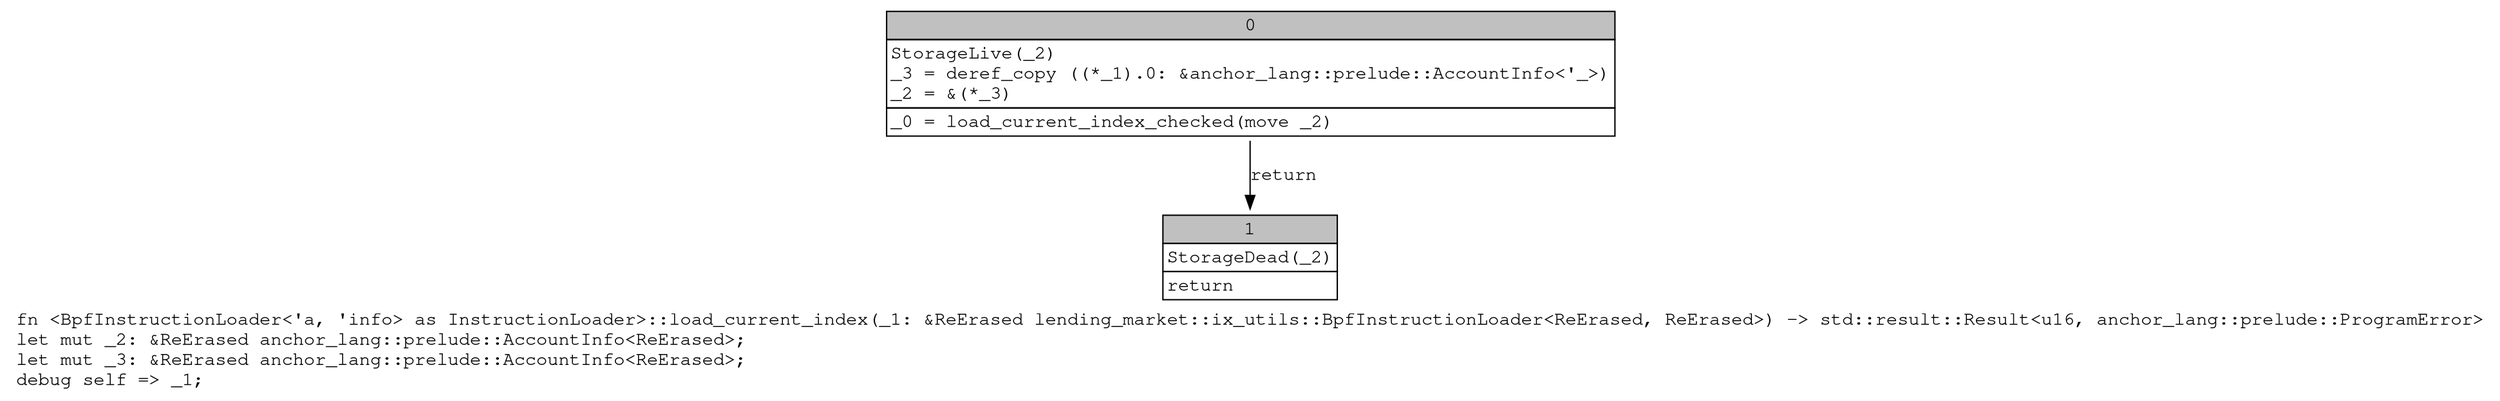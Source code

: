 digraph Mir_0_1132 {
    graph [fontname="Courier, monospace"];
    node [fontname="Courier, monospace"];
    edge [fontname="Courier, monospace"];
    label=<fn &lt;BpfInstructionLoader&lt;'a, 'info&gt; as InstructionLoader&gt;::load_current_index(_1: &amp;ReErased lending_market::ix_utils::BpfInstructionLoader&lt;ReErased, ReErased&gt;) -&gt; std::result::Result&lt;u16, anchor_lang::prelude::ProgramError&gt;<br align="left"/>let mut _2: &amp;ReErased anchor_lang::prelude::AccountInfo&lt;ReErased&gt;;<br align="left"/>let mut _3: &amp;ReErased anchor_lang::prelude::AccountInfo&lt;ReErased&gt;;<br align="left"/>debug self =&gt; _1;<br align="left"/>>;
    bb0__0_1132 [shape="none", label=<<table border="0" cellborder="1" cellspacing="0"><tr><td bgcolor="gray" align="center" colspan="1">0</td></tr><tr><td align="left" balign="left">StorageLive(_2)<br/>_3 = deref_copy ((*_1).0: &amp;anchor_lang::prelude::AccountInfo&lt;'_&gt;)<br/>_2 = &amp;(*_3)<br/></td></tr><tr><td align="left">_0 = load_current_index_checked(move _2)</td></tr></table>>];
    bb1__0_1132 [shape="none", label=<<table border="0" cellborder="1" cellspacing="0"><tr><td bgcolor="gray" align="center" colspan="1">1</td></tr><tr><td align="left" balign="left">StorageDead(_2)<br/></td></tr><tr><td align="left">return</td></tr></table>>];
    bb0__0_1132 -> bb1__0_1132 [label="return"];
}

